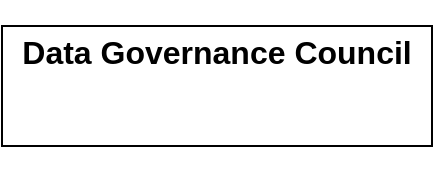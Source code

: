 <mxfile version="26.0.5">
  <diagram name="Page-1" id="l1_jztRIy9dwtjOu1S3I">
    <mxGraphModel dx="1008" dy="592" grid="1" gridSize="10" guides="1" tooltips="1" connect="1" arrows="1" fold="1" page="1" pageScale="1" pageWidth="850" pageHeight="1100" math="0" shadow="0">
      <root>
        <mxCell id="0" />
        <mxCell id="1" parent="0" />
        <mxCell id="Efzrcn-xcoAGlpbLV3ew-1" value="&lt;h2&gt;&lt;b&gt;&lt;font style=&quot;font-size: 16px;&quot;&gt;Data Governance Council&lt;/font&gt;&lt;/b&gt;&lt;/h2&gt;&lt;div&gt;&lt;b&gt;&lt;font style=&quot;font-size: 16px;&quot;&gt;&lt;br&gt;&lt;/font&gt;&lt;/b&gt;&lt;/div&gt;&lt;div&gt;&lt;br&gt;&lt;/div&gt;" style="whiteSpace=wrap;html=1;" vertex="1" parent="1">
          <mxGeometry x="361" y="80" width="215" height="60" as="geometry" />
        </mxCell>
      </root>
    </mxGraphModel>
  </diagram>
</mxfile>
